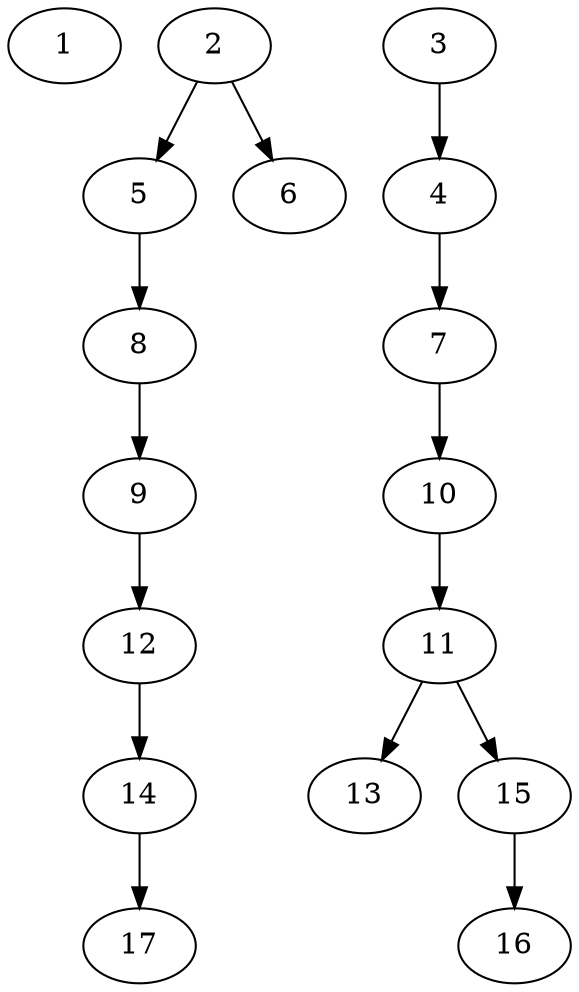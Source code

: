 // DAG (tier=1-easy, mode=compute, n=17, ccr=0.255, fat=0.475, density=0.315, regular=0.653, jump=0.025, mindata=262144, maxdata=2097152)
// DAG automatically generated by daggen at Sun Aug 24 16:33:32 2025
// /home/ermia/Project/Environments/daggen/bin/daggen --dot --ccr 0.255 --fat 0.475 --regular 0.653 --density 0.315 --jump 0.025 --mindata 262144 --maxdata 2097152 -n 17 
digraph G {
  1 [size="202257090224255", alpha="0.12", expect_size="101128545112127"]
  2 [size="87169300103692288", alpha="0.05", expect_size="43584650051846144"]
  2 -> 5 [size ="1572771725312"]
  2 -> 6 [size ="1572771725312"]
  3 [size="247332560466608128", alpha="0.01", expect_size="123666280233304064"]
  3 -> 4 [size ="3152178839552"]
  4 [size="5073127056917659648", alpha="0.04", expect_size="2536563528458829824"]
  4 -> 7 [size ="23619669327872"]
  5 [size="1780240126119302", alpha="0.14", expect_size="890120063059651"]
  5 -> 8 [size ="853633138688"]
  6 [size="312925139949846528", alpha="0.00", expect_size="156462569974923264"]
  7 [size="887534982722700", alpha="0.20", expect_size="443767491361350"]
  7 -> 10 [size ="20414516428800"]
  8 [size="1197591405125421", alpha="0.00", expect_size="598795702562710"]
  8 -> 9 [size ="24100680499200"]
  9 [size="170584777574147", alpha="0.17", expect_size="85292388787073"]
  9 -> 12 [size ="20994370568192"]
  10 [size="7388076908627361792", alpha="0.02", expect_size="3694038454313680896"]
  10 -> 11 [size ="30346661855232"]
  11 [size="14990651269030736", alpha="0.10", expect_size="7495325634515368"]
  11 -> 13 [size ="19304611315712"]
  11 -> 15 [size ="19304611315712"]
  12 [size="790611488510312448", alpha="0.08", expect_size="395305744255156224"]
  12 -> 14 [size ="6840146460672"]
  13 [size="21227788409850", alpha="0.06", expect_size="10613894204925"]
  14 [size="5239971720609", alpha="0.15", expect_size="2619985860304"]
  14 -> 17 [size ="652977635328"]
  15 [size="547627425553296", alpha="0.09", expect_size="273813712776648"]
  15 -> 16 [size ="16254303731712"]
  16 [size="7028549919513755", alpha="0.19", expect_size="3514274959756877"]
  17 [size="293834359522621", alpha="0.16", expect_size="146917179761310"]
}